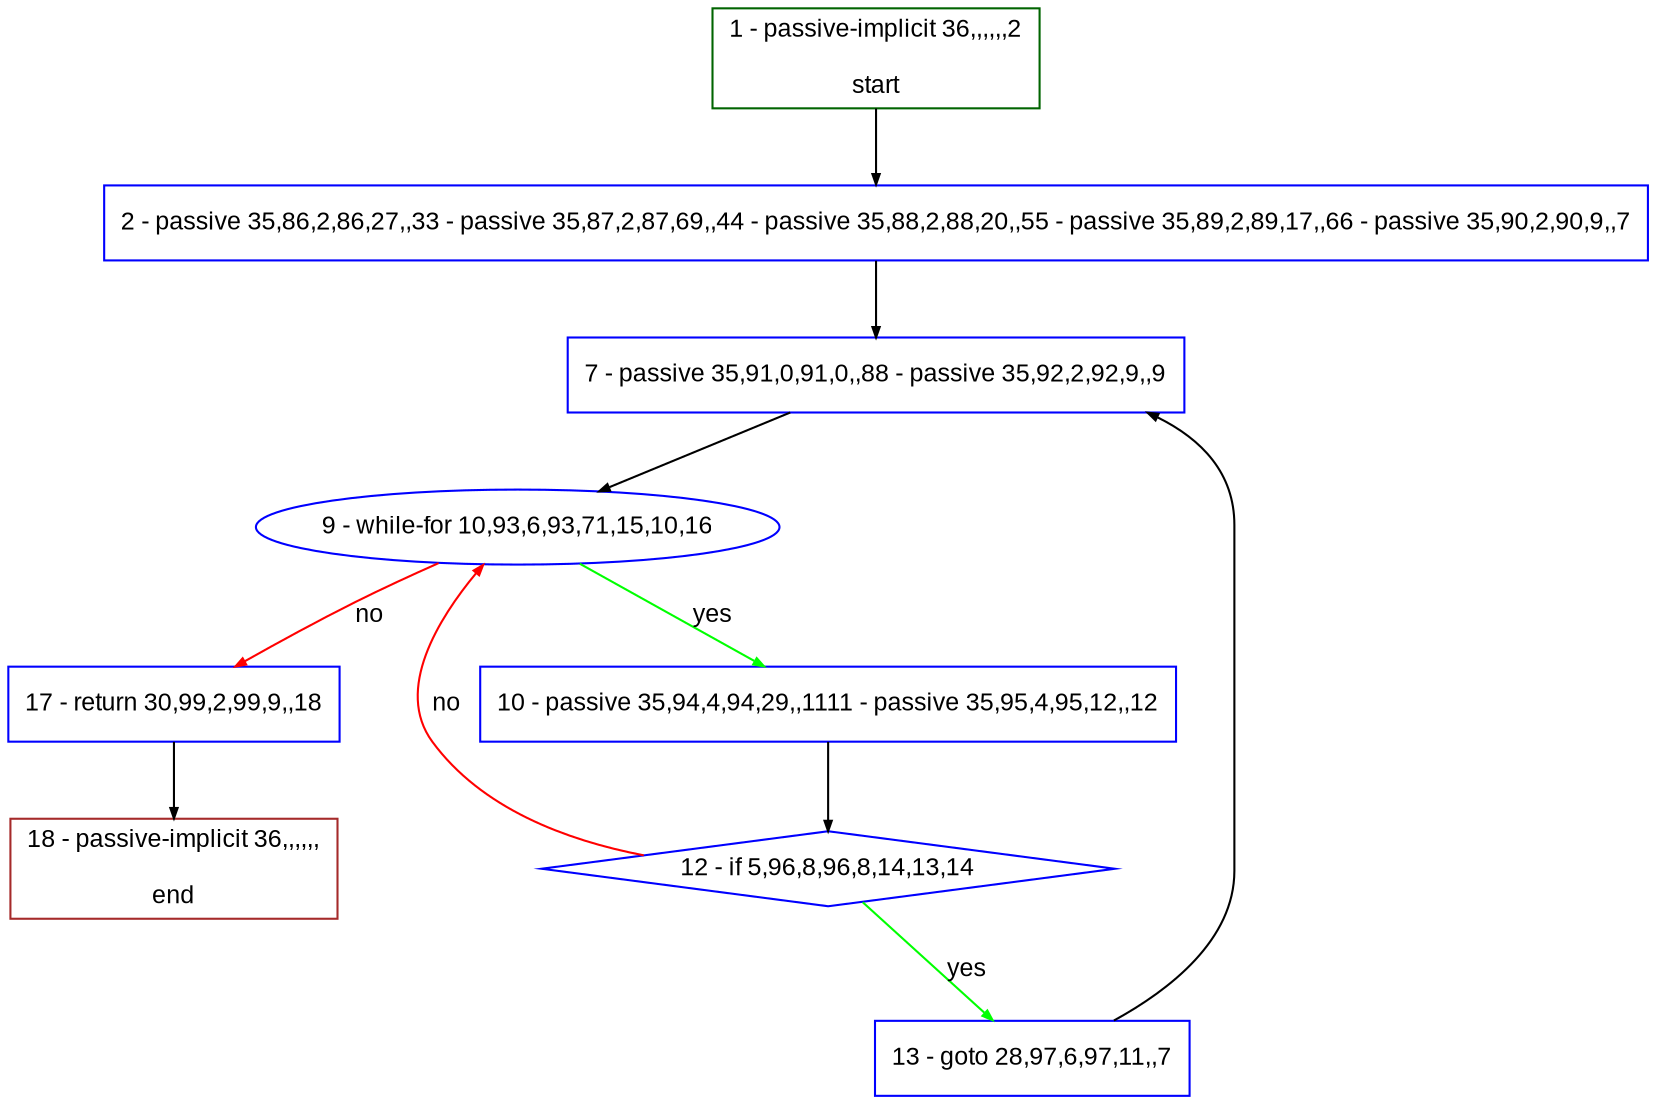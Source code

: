 digraph "" {
  graph [pack="true", label="", fontsize="12", packmode="clust", fontname="Arial", fillcolor="#FFFFCC", bgcolor="white", style="rounded,filled", compound="true"];
  node [node_initialized="no", label="", color="grey", fontsize="12", fillcolor="white", fontname="Arial", style="filled", shape="rectangle", compound="true", fixedsize="false"];
  edge [fontcolor="black", arrowhead="normal", arrowtail="none", arrowsize="0.5", ltail="", label="", color="black", fontsize="12", lhead="", fontname="Arial", dir="forward", compound="true"];
  __N1 [label="2 - passive 35,86,2,86,27,,33 - passive 35,87,2,87,69,,44 - passive 35,88,2,88,20,,55 - passive 35,89,2,89,17,,66 - passive 35,90,2,90,9,,7", color="#0000ff", fillcolor="#ffffff", style="filled", shape="box"];
  __N2 [label="1 - passive-implicit 36,,,,,,2\n\nstart", color="#006400", fillcolor="#ffffff", style="filled", shape="box"];
  __N3 [label="7 - passive 35,91,0,91,0,,88 - passive 35,92,2,92,9,,9", color="#0000ff", fillcolor="#ffffff", style="filled", shape="box"];
  __N4 [label="9 - while-for 10,93,6,93,71,15,10,16", color="#0000ff", fillcolor="#ffffff", style="filled", shape="oval"];
  __N5 [label="10 - passive 35,94,4,94,29,,1111 - passive 35,95,4,95,12,,12", color="#0000ff", fillcolor="#ffffff", style="filled", shape="box"];
  __N6 [label="17 - return 30,99,2,99,9,,18", color="#0000ff", fillcolor="#ffffff", style="filled", shape="box"];
  __N7 [label="12 - if 5,96,8,96,8,14,13,14", color="#0000ff", fillcolor="#ffffff", style="filled", shape="diamond"];
  __N8 [label="13 - goto 28,97,6,97,11,,7", color="#0000ff", fillcolor="#ffffff", style="filled", shape="box"];
  __N9 [label="18 - passive-implicit 36,,,,,,\n\nend", color="#a52a2a", fillcolor="#ffffff", style="filled", shape="box"];
  __N2 -> __N1 [arrowhead="normal", arrowtail="none", color="#000000", label="", dir="forward"];
  __N1 -> __N3 [arrowhead="normal", arrowtail="none", color="#000000", label="", dir="forward"];
  __N3 -> __N4 [arrowhead="normal", arrowtail="none", color="#000000", label="", dir="forward"];
  __N4 -> __N5 [arrowhead="normal", arrowtail="none", color="#00ff00", label="yes", dir="forward"];
  __N4 -> __N6 [arrowhead="normal", arrowtail="none", color="#ff0000", label="no", dir="forward"];
  __N5 -> __N7 [arrowhead="normal", arrowtail="none", color="#000000", label="", dir="forward"];
  __N7 -> __N4 [arrowhead="normal", arrowtail="none", color="#ff0000", label="no", dir="forward"];
  __N7 -> __N8 [arrowhead="normal", arrowtail="none", color="#00ff00", label="yes", dir="forward"];
  __N8 -> __N3 [arrowhead="normal", arrowtail="none", color="#000000", label="", dir="forward"];
  __N6 -> __N9 [arrowhead="normal", arrowtail="none", color="#000000", label="", dir="forward"];
}
